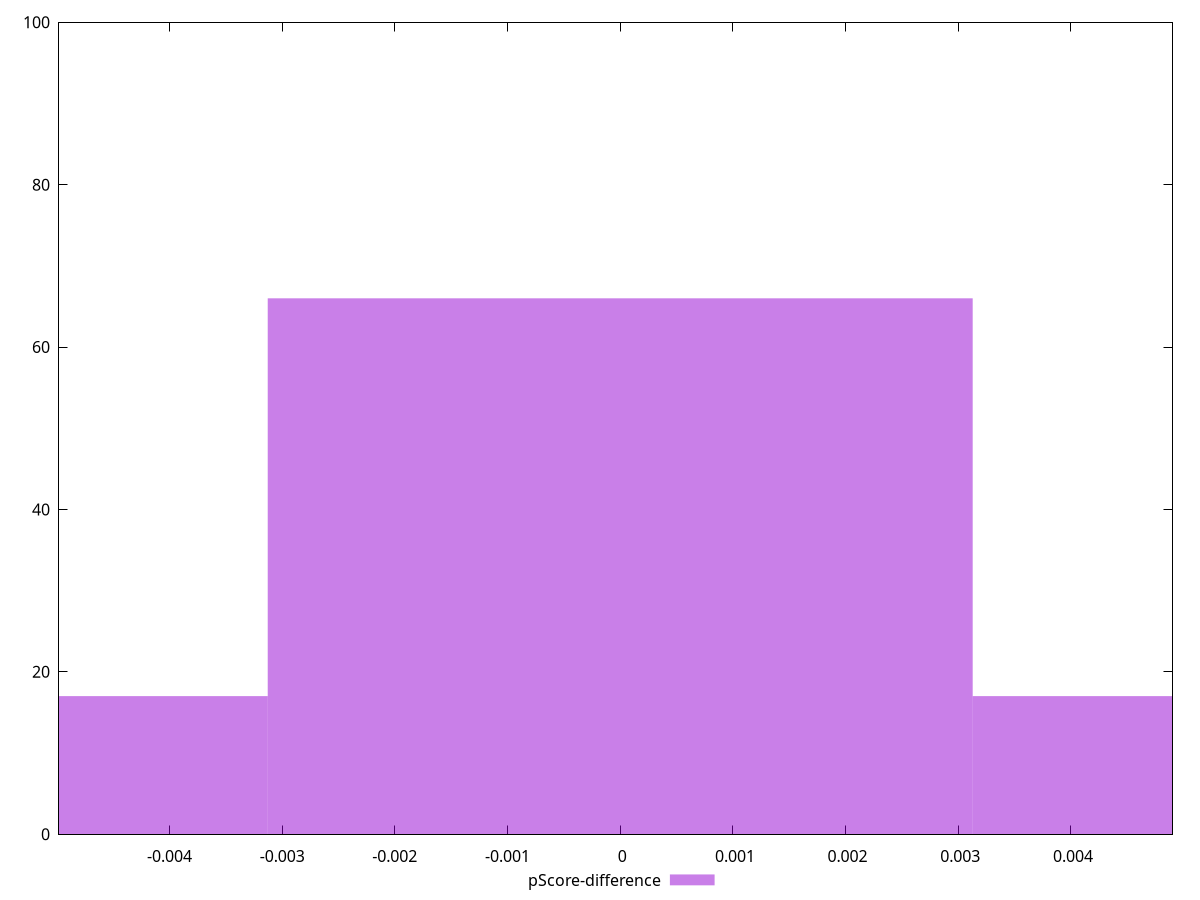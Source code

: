 reset

$pScoreDifference <<EOF
0 66
0.006255605884659222 17
-0.006255605884659222 17
EOF

set key outside below
set boxwidth 0.006255605884659222
set xrange [-0.0049799999998261235:0.00490083333415281]
set yrange [0:100]
set trange [0:100]
set style fill transparent solid 0.5 noborder
set terminal svg size 640, 490 enhanced background rgb 'white'
set output "report_00015_2021-02-09T16-11-33.973Z/uses-rel-preconnect/samples/pages+cached+noadtech+nomedia+nocss/pScore-difference/histogram.svg"

plot $pScoreDifference title "pScore-difference" with boxes

reset
